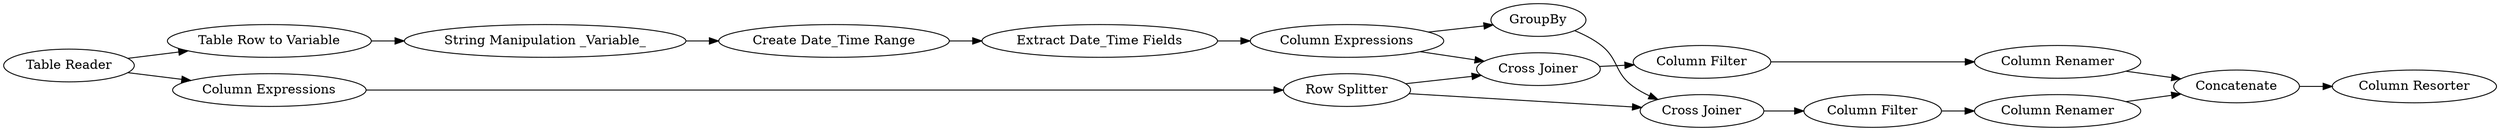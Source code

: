 digraph {
	14 -> 11
	16 -> 15
	10 -> 16
	18 -> 17
	1 -> 2
	7 -> 10
	8 -> 11
	7 -> 14
	9 -> 8
	12 -> 19
	15 -> 12
	6 -> 7
	3 -> 6
	5 -> 3
	8 -> 10
	1 -> 9
	11 -> 18
	2 -> 5
	17 -> 12
	5 [label="String Manipulation _Variable_"]
	16 [label="Column Filter"]
	1 [label="Table Reader"]
	7 [label="Column Expressions"]
	12 [label=Concatenate]
	9 [label="Column Expressions"]
	11 [label="Cross Joiner"]
	18 [label="Column Filter"]
	6 [label="Extract Date_Time Fields"]
	8 [label="Row Splitter"]
	15 [label="Column Renamer"]
	14 [label=GroupBy]
	17 [label="Column Renamer"]
	3 [label="Create Date_Time Range"]
	2 [label="Table Row to Variable"]
	10 [label="Cross Joiner"]
	19 [label="Column Resorter"]
	rankdir=LR
}
